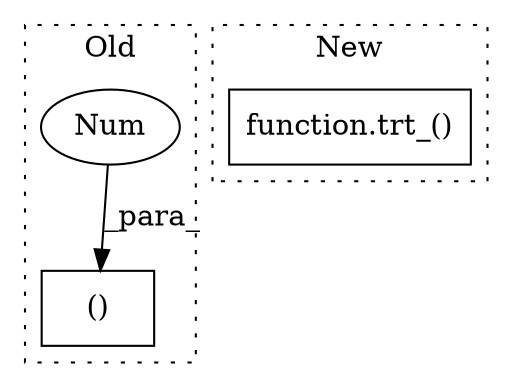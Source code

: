 digraph G {
subgraph cluster0 {
1 [label="()" a="54" s="1649" l="22" shape="box"];
3 [label="Num" a="76" s="1651" l="2" shape="ellipse"];
label = "Old";
style="dotted";
}
subgraph cluster1 {
2 [label="function.trt_()" a="75" s="1079,1149" l="5,1" shape="box"];
label = "New";
style="dotted";
}
3 -> 1 [label="_para_"];
}